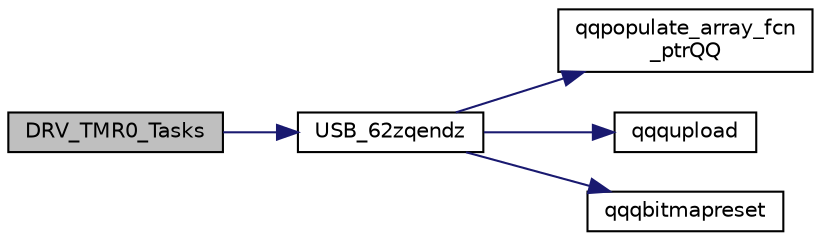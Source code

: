 digraph "DRV_TMR0_Tasks"
{
  edge [fontname="Helvetica",fontsize="10",labelfontname="Helvetica",labelfontsize="10"];
  node [fontname="Helvetica",fontsize="10",shape=record];
  rankdir="LR";
  Node197 [label="DRV_TMR0_Tasks",height=0.2,width=0.4,color="black", fillcolor="grey75", style="filled", fontcolor="black"];
  Node197 -> Node198 [color="midnightblue",fontsize="10",style="solid",fontname="Helvetica"];
  Node198 [label="USB_62zqendz",height=0.2,width=0.4,color="black", fillcolor="white", style="filled",URL="$inszt___u_s_b_8c.html#a070042fb68ecae81ab9cfb83b9a9abb9"];
  Node198 -> Node199 [color="midnightblue",fontsize="10",style="solid",fontname="Helvetica"];
  Node199 [label="qqpopulate_array_fcn\l_ptrQQ",height=0.2,width=0.4,color="black", fillcolor="white", style="filled",URL="$inszt___u_s_b_8c.html#a4ad6fa1bb94fc1c3ac2dc30925106081"];
  Node198 -> Node200 [color="midnightblue",fontsize="10",style="solid",fontname="Helvetica"];
  Node200 [label="qqqupload",height=0.2,width=0.4,color="black", fillcolor="white", style="filled",URL="$inszt___u_s_b_8c.html#a109761d7f84a96b5606e507bace276b5"];
  Node198 -> Node201 [color="midnightblue",fontsize="10",style="solid",fontname="Helvetica"];
  Node201 [label="qqqbitmapreset",height=0.2,width=0.4,color="black", fillcolor="white", style="filled",URL="$inszt___u_s_b_8c.html#a5688fceaed93ba591e78ee15ccb0187f"];
}
